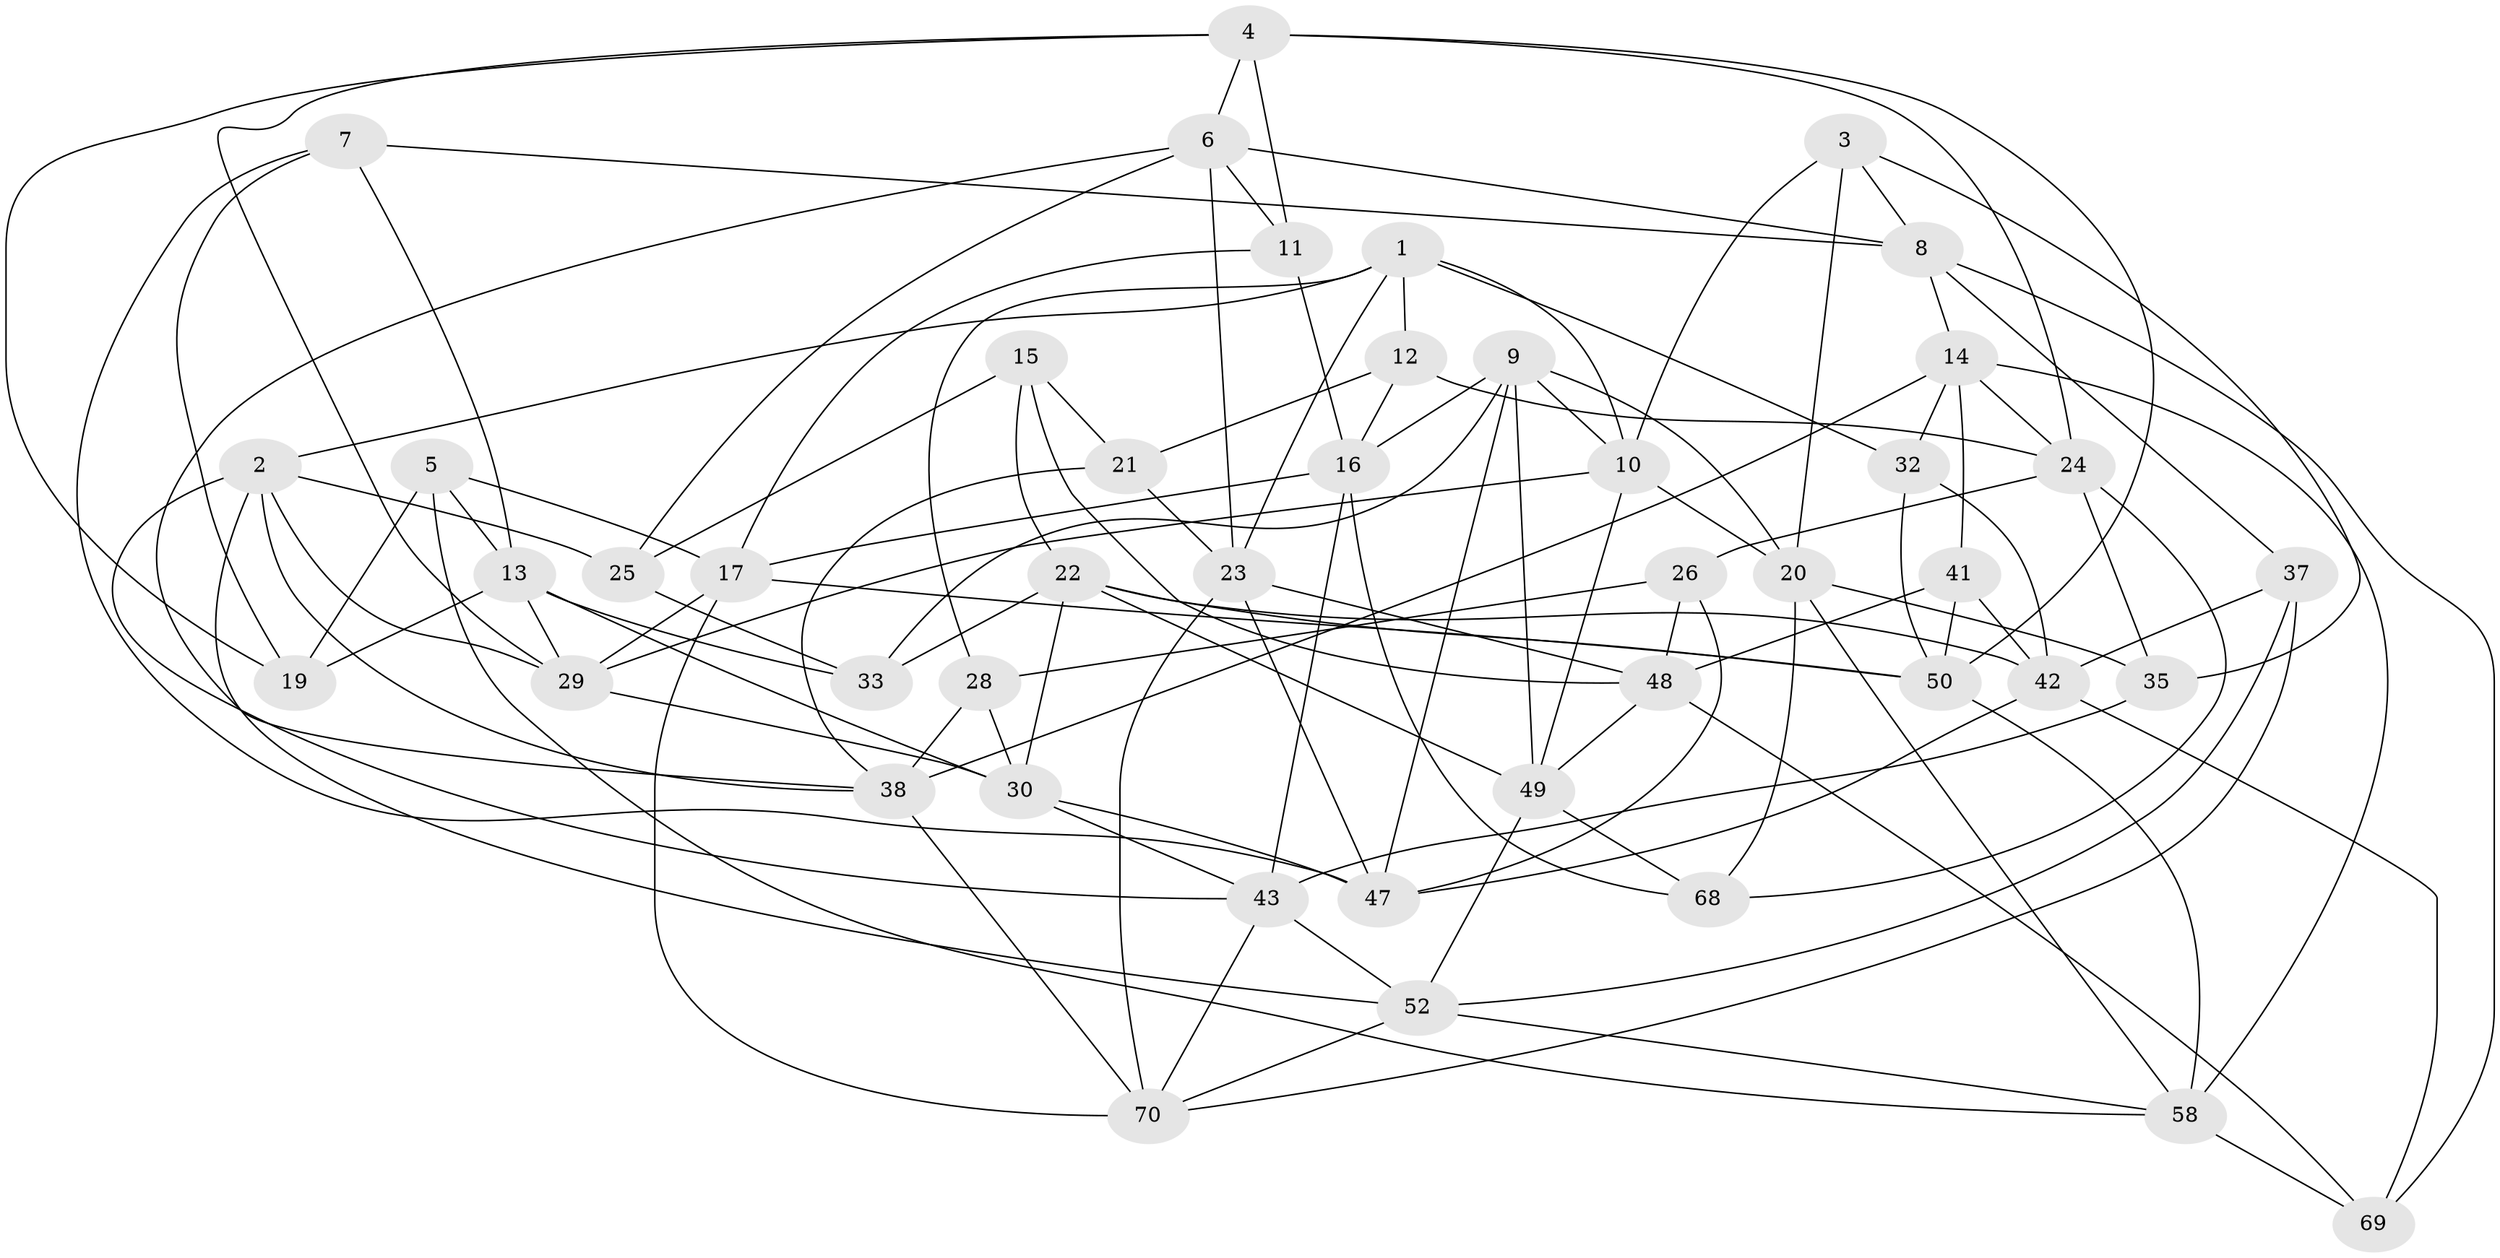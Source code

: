 // original degree distribution, {4: 1.0}
// Generated by graph-tools (version 1.1) at 2025/42/03/06/25 10:42:22]
// undirected, 45 vertices, 117 edges
graph export_dot {
graph [start="1"]
  node [color=gray90,style=filled];
  1 [super="+62"];
  2 [super="+55"];
  3;
  4 [super="+66"];
  5;
  6 [super="+64"];
  7;
  8 [super="+40"];
  9 [super="+45"];
  10 [super="+18"];
  11;
  12;
  13 [super="+61"];
  14 [super="+31"];
  15;
  16 [super="+60"];
  17 [super="+39"];
  19;
  20 [super="+27"];
  21;
  22 [super="+46"];
  23 [super="+36"];
  24 [super="+34"];
  25;
  26;
  28;
  29 [super="+67"];
  30 [super="+44"];
  32;
  33;
  35;
  37;
  38 [super="+65"];
  41;
  42 [super="+57"];
  43 [super="+59"];
  47 [super="+56"];
  48 [super="+63"];
  49 [super="+51"];
  50 [super="+54"];
  52 [super="+53"];
  58 [super="+72"];
  68;
  69;
  70 [super="+71"];
  1 -- 10;
  1 -- 28;
  1 -- 32;
  1 -- 2;
  1 -- 12;
  1 -- 23;
  2 -- 25;
  2 -- 38;
  2 -- 29;
  2 -- 52;
  2 -- 43;
  3 -- 35;
  3 -- 8;
  3 -- 20;
  3 -- 10;
  4 -- 11;
  4 -- 29;
  4 -- 24;
  4 -- 19;
  4 -- 6;
  4 -- 50;
  5 -- 13;
  5 -- 19;
  5 -- 17;
  5 -- 58;
  6 -- 8;
  6 -- 11;
  6 -- 25;
  6 -- 23;
  6 -- 38;
  7 -- 8;
  7 -- 47;
  7 -- 19;
  7 -- 13;
  8 -- 69;
  8 -- 37;
  8 -- 14;
  9 -- 33;
  9 -- 47;
  9 -- 49;
  9 -- 20;
  9 -- 10;
  9 -- 16;
  10 -- 29;
  10 -- 20;
  10 -- 49;
  11 -- 17;
  11 -- 16;
  12 -- 16;
  12 -- 24;
  12 -- 21;
  13 -- 19;
  13 -- 29;
  13 -- 33;
  13 -- 30;
  14 -- 32;
  14 -- 24;
  14 -- 38;
  14 -- 41;
  14 -- 58;
  15 -- 21;
  15 -- 22;
  15 -- 48;
  15 -- 25;
  16 -- 68;
  16 -- 17;
  16 -- 43;
  17 -- 70;
  17 -- 29;
  17 -- 50;
  20 -- 35;
  20 -- 68;
  20 -- 58;
  21 -- 23;
  21 -- 38;
  22 -- 33;
  22 -- 49;
  22 -- 42;
  22 -- 30;
  22 -- 50;
  23 -- 48;
  23 -- 70;
  23 -- 47;
  24 -- 68;
  24 -- 26;
  24 -- 35;
  25 -- 33;
  26 -- 28;
  26 -- 48;
  26 -- 47;
  28 -- 30;
  28 -- 38;
  29 -- 30;
  30 -- 43;
  30 -- 47;
  32 -- 42;
  32 -- 50;
  35 -- 43;
  37 -- 42;
  37 -- 52;
  37 -- 70;
  38 -- 70;
  41 -- 48;
  41 -- 50;
  41 -- 42;
  42 -- 69;
  42 -- 47;
  43 -- 70;
  43 -- 52;
  48 -- 69;
  48 -- 49;
  49 -- 68;
  49 -- 52;
  50 -- 58;
  52 -- 58;
  52 -- 70;
  58 -- 69;
}
